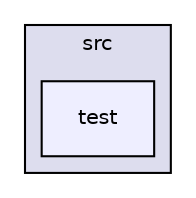 digraph "test" {
  compound=true
  node [ fontsize="10", fontname="Helvetica"];
  edge [ labelfontsize="10", labelfontname="Helvetica"];
  subgraph clusterdir_d5ef0c089e55ecb162d8f5d61924357f {
    graph [ bgcolor="#ddddee", pencolor="black", label="src" fontname="Helvetica", fontsize="10", URL="dir_d5ef0c089e55ecb162d8f5d61924357f.html"]
  dir_fed9e59d5094473f4b7027d363d7305e [shape=box, label="test", style="filled", fillcolor="#eeeeff", pencolor="black", URL="dir_fed9e59d5094473f4b7027d363d7305e.html"];
  }
}
